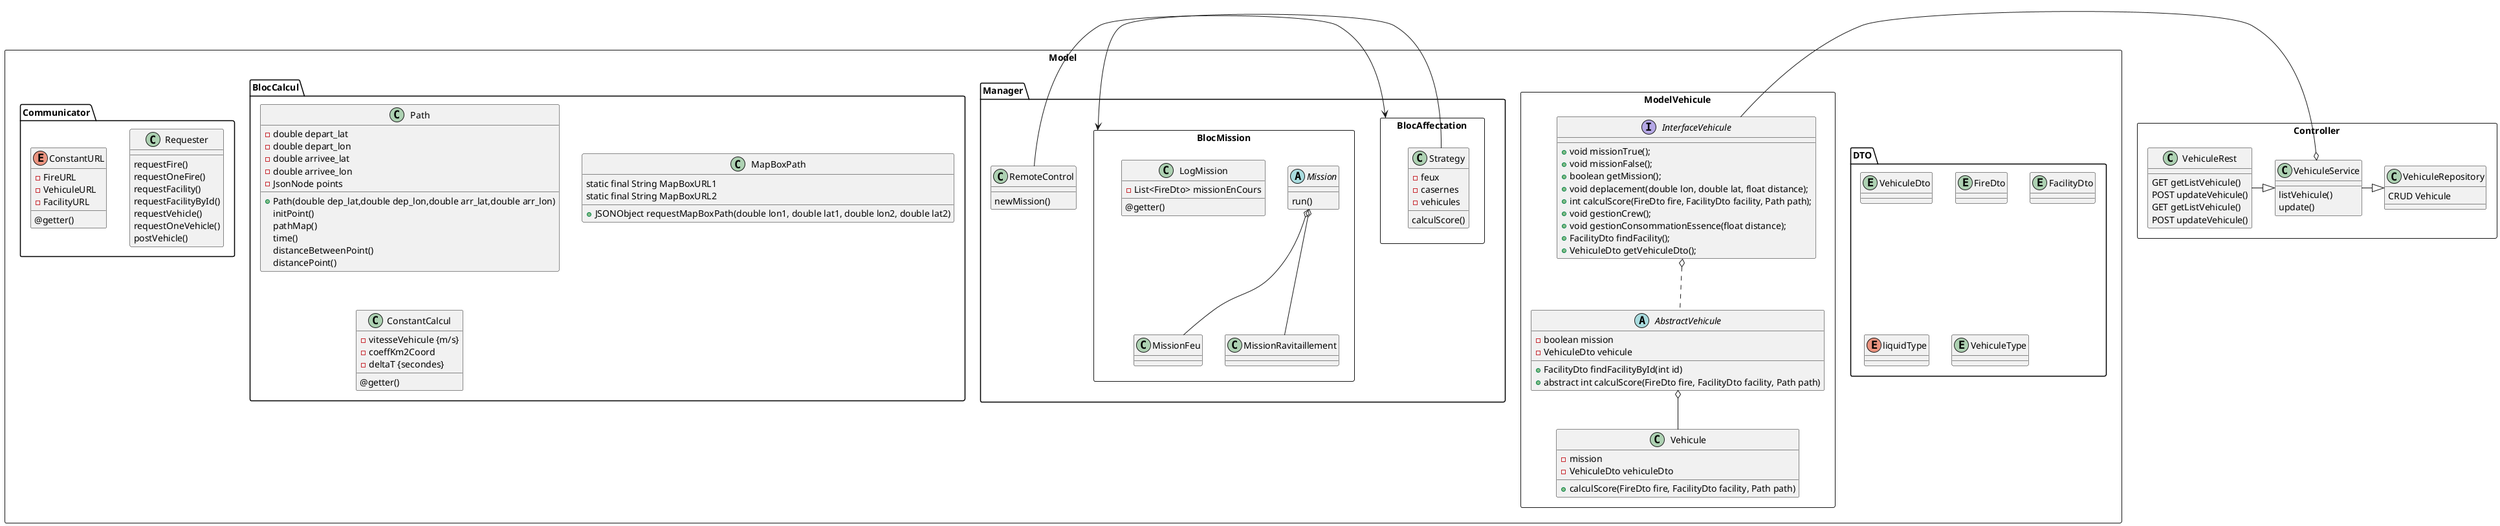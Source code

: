 @startuml

package Model <<Rectangle>> {

    package DTO <<Folder>> {
        entity VehiculeDto {
        }

        entity FireDto {
        }
        entity FacilityDto {
        }

        enum liquidType {
        }

        entity VehiculeType {
        }
    }

    package ModelVehicule <<rectangle>> {
        interface InterfaceVehicule {
            + void missionTrue();
            + void missionFalse();
            + boolean getMission();
            + void deplacement(double lon, double lat, float distance);
            + int calculScore(FireDto fire, FacilityDto facility, Path path);
            + void gestionCrew();
            + void gestionConsommationEssence(float distance);
            + FacilityDto findFacility();
            + VehiculeDto getVehiculeDto();
        }

        abstract AbstractVehicule {
            - boolean mission
            - VehiculeDto vehicule
            + FacilityDto findFacilityById(int id)
            + abstract int calculScore(FireDto fire, FacilityDto facility, Path path)
        }

        class Vehicule {
            - mission
            - VehiculeDto vehiculeDto
            + calculScore(FireDto fire, FacilityDto facility, Path path)
        }

        InterfaceVehicule o.. AbstractVehicule
        AbstractVehicule o-- Vehicule
    }

    package Manager <<Folder>> {

        class RemoteControl {
            newMission()
        }

        package BlocAffectation <<rectangle>> {
            class Strategy {
                - feux
                - casernes
                - vehicules
                calculScore()
            }
        }

        package BlocMission <<rectangle>> {
            abstract Mission {
                run()
            }

            class MissionFeu {
            }

            class MissionRavitaillement {
            }

            Mission o-- MissionFeu
            Mission o-- MissionRavitaillement

            class LogMission {
                - List<FireDto> missionEnCours
                @getter() 
            }
        }

        RemoteControl -> BlocAffectation
        Strategy -> BlocMission

    }

    package BlocCalcul <<Folder>> {
        class Path {
            - double depart_lat
            - double depart_lon
            - double arrivee_lat
            - double arrivee_lon
            - JsonNode points
            + Path(double dep_lat,double dep_lon,double arr_lat,double arr_lon)
            initPoint()
            pathMap()
            time()
            distanceBetweenPoint()
            distancePoint()
        }

        class MapBoxPath {
            static final String MapBoxURL1
            static final String MapBoxURL2
            + JSONObject requestMapBoxPath(double lon1, double lat1, double lon2, double lat2)
        }

        class ConstantCalcul {
            - vitesseVehicule {m/s}
            - coeffKm2Coord
            - deltaT {secondes}
            @getter()
        }
    }

    package Communicator <<Folder>> {

        class Requester {
            requestFire()
            requestOneFire()
            requestFacility()
            requestFacilityById()
            requestVehicle()
            requestOneVehicle()
            postVehicle()
        }

        enum ConstantURL {
            - FireURL
	        - VehiculeURL
	        - FacilityURL
            @getter()
        }

    }

}

package Controller <<Rectangle>> {

    class VehiculeRepository {
        CRUD Vehicule
    }

    class VehiculeService {
        listVehicule()
        update()
    }

    class VehiculeRest {
        GET getListVehicule()
        POST updateVehicule()
    }

    class VehiculeRest {
        GET getListVehicule()
        POST updateVehicule()
    }


    VehiculeRest -|> VehiculeService
    VehiculeService -|> VehiculeRepository

    VehiculeService o- InterfaceVehicule

}


@enduml
